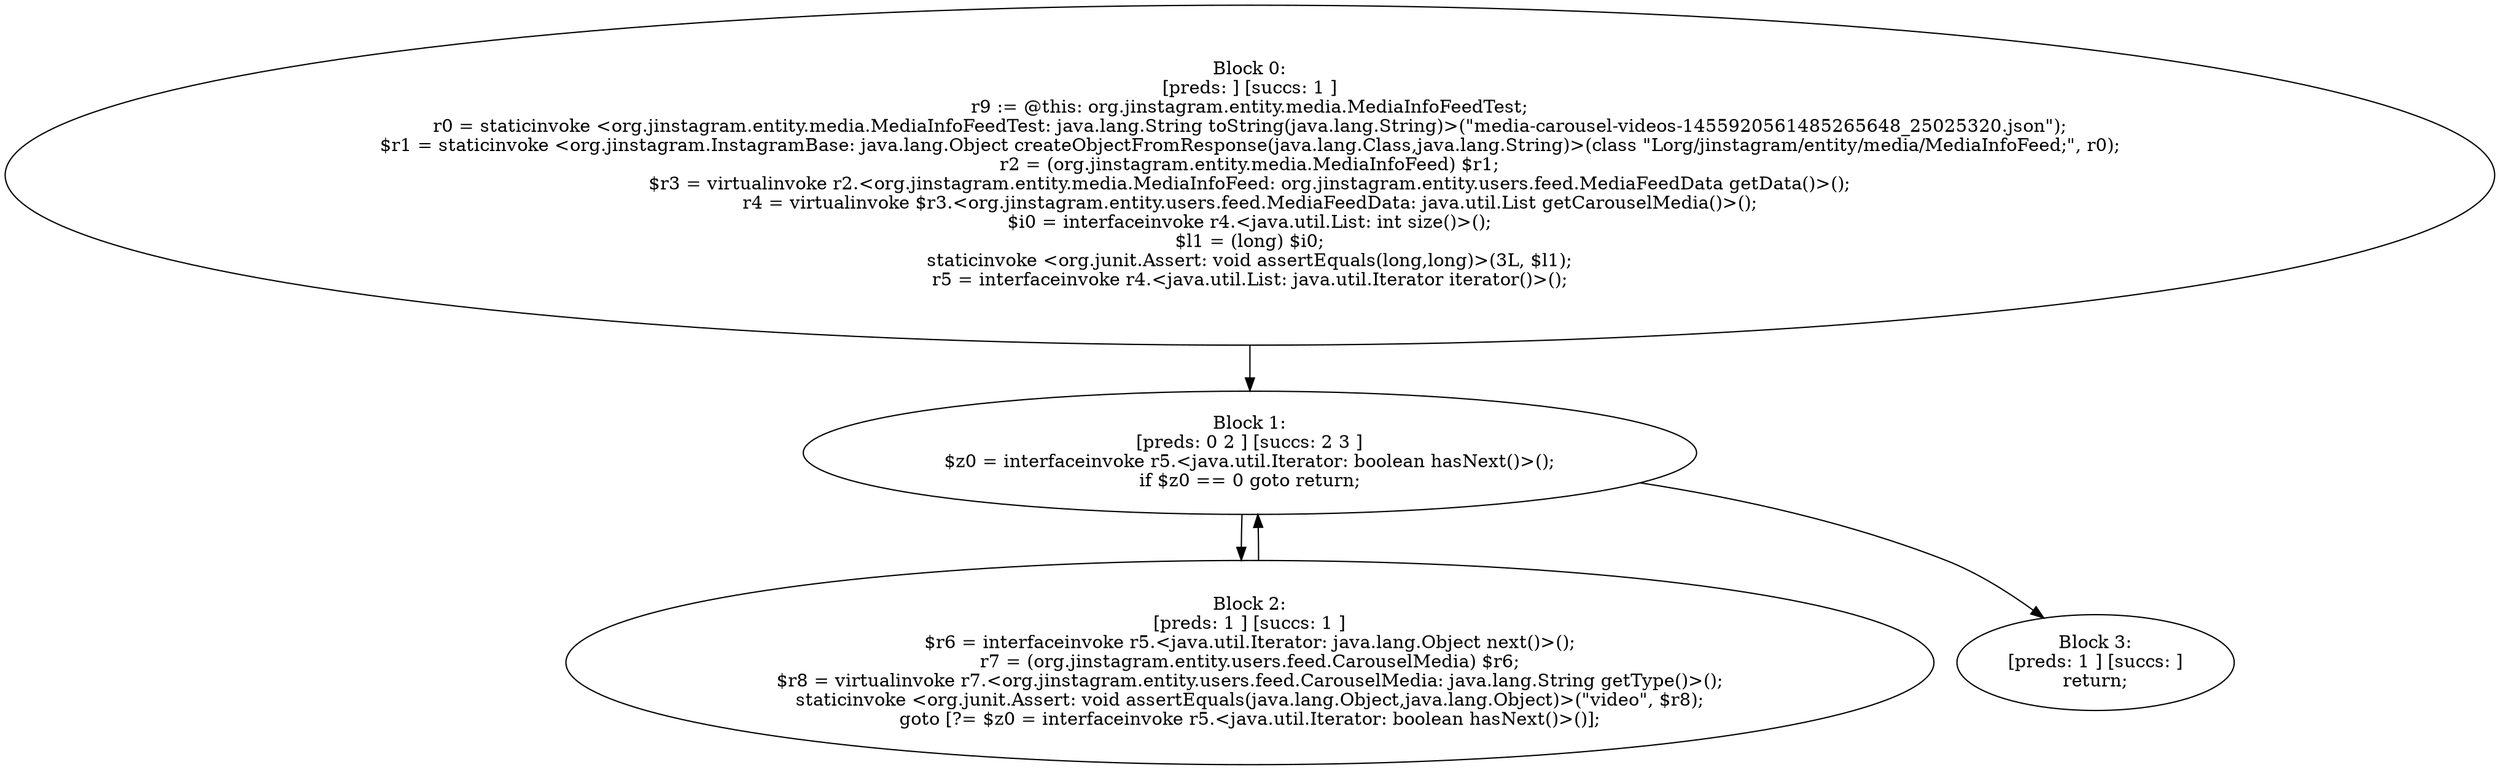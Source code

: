 digraph "unitGraph" {
    "Block 0:
[preds: ] [succs: 1 ]
r9 := @this: org.jinstagram.entity.media.MediaInfoFeedTest;
r0 = staticinvoke <org.jinstagram.entity.media.MediaInfoFeedTest: java.lang.String toString(java.lang.String)>(\"media-carousel-videos-1455920561485265648_25025320.json\");
$r1 = staticinvoke <org.jinstagram.InstagramBase: java.lang.Object createObjectFromResponse(java.lang.Class,java.lang.String)>(class \"Lorg/jinstagram/entity/media/MediaInfoFeed;\", r0);
r2 = (org.jinstagram.entity.media.MediaInfoFeed) $r1;
$r3 = virtualinvoke r2.<org.jinstagram.entity.media.MediaInfoFeed: org.jinstagram.entity.users.feed.MediaFeedData getData()>();
r4 = virtualinvoke $r3.<org.jinstagram.entity.users.feed.MediaFeedData: java.util.List getCarouselMedia()>();
$i0 = interfaceinvoke r4.<java.util.List: int size()>();
$l1 = (long) $i0;
staticinvoke <org.junit.Assert: void assertEquals(long,long)>(3L, $l1);
r5 = interfaceinvoke r4.<java.util.List: java.util.Iterator iterator()>();
"
    "Block 1:
[preds: 0 2 ] [succs: 2 3 ]
$z0 = interfaceinvoke r5.<java.util.Iterator: boolean hasNext()>();
if $z0 == 0 goto return;
"
    "Block 2:
[preds: 1 ] [succs: 1 ]
$r6 = interfaceinvoke r5.<java.util.Iterator: java.lang.Object next()>();
r7 = (org.jinstagram.entity.users.feed.CarouselMedia) $r6;
$r8 = virtualinvoke r7.<org.jinstagram.entity.users.feed.CarouselMedia: java.lang.String getType()>();
staticinvoke <org.junit.Assert: void assertEquals(java.lang.Object,java.lang.Object)>(\"video\", $r8);
goto [?= $z0 = interfaceinvoke r5.<java.util.Iterator: boolean hasNext()>()];
"
    "Block 3:
[preds: 1 ] [succs: ]
return;
"
    "Block 0:
[preds: ] [succs: 1 ]
r9 := @this: org.jinstagram.entity.media.MediaInfoFeedTest;
r0 = staticinvoke <org.jinstagram.entity.media.MediaInfoFeedTest: java.lang.String toString(java.lang.String)>(\"media-carousel-videos-1455920561485265648_25025320.json\");
$r1 = staticinvoke <org.jinstagram.InstagramBase: java.lang.Object createObjectFromResponse(java.lang.Class,java.lang.String)>(class \"Lorg/jinstagram/entity/media/MediaInfoFeed;\", r0);
r2 = (org.jinstagram.entity.media.MediaInfoFeed) $r1;
$r3 = virtualinvoke r2.<org.jinstagram.entity.media.MediaInfoFeed: org.jinstagram.entity.users.feed.MediaFeedData getData()>();
r4 = virtualinvoke $r3.<org.jinstagram.entity.users.feed.MediaFeedData: java.util.List getCarouselMedia()>();
$i0 = interfaceinvoke r4.<java.util.List: int size()>();
$l1 = (long) $i0;
staticinvoke <org.junit.Assert: void assertEquals(long,long)>(3L, $l1);
r5 = interfaceinvoke r4.<java.util.List: java.util.Iterator iterator()>();
"->"Block 1:
[preds: 0 2 ] [succs: 2 3 ]
$z0 = interfaceinvoke r5.<java.util.Iterator: boolean hasNext()>();
if $z0 == 0 goto return;
";
    "Block 1:
[preds: 0 2 ] [succs: 2 3 ]
$z0 = interfaceinvoke r5.<java.util.Iterator: boolean hasNext()>();
if $z0 == 0 goto return;
"->"Block 2:
[preds: 1 ] [succs: 1 ]
$r6 = interfaceinvoke r5.<java.util.Iterator: java.lang.Object next()>();
r7 = (org.jinstagram.entity.users.feed.CarouselMedia) $r6;
$r8 = virtualinvoke r7.<org.jinstagram.entity.users.feed.CarouselMedia: java.lang.String getType()>();
staticinvoke <org.junit.Assert: void assertEquals(java.lang.Object,java.lang.Object)>(\"video\", $r8);
goto [?= $z0 = interfaceinvoke r5.<java.util.Iterator: boolean hasNext()>()];
";
    "Block 1:
[preds: 0 2 ] [succs: 2 3 ]
$z0 = interfaceinvoke r5.<java.util.Iterator: boolean hasNext()>();
if $z0 == 0 goto return;
"->"Block 3:
[preds: 1 ] [succs: ]
return;
";
    "Block 2:
[preds: 1 ] [succs: 1 ]
$r6 = interfaceinvoke r5.<java.util.Iterator: java.lang.Object next()>();
r7 = (org.jinstagram.entity.users.feed.CarouselMedia) $r6;
$r8 = virtualinvoke r7.<org.jinstagram.entity.users.feed.CarouselMedia: java.lang.String getType()>();
staticinvoke <org.junit.Assert: void assertEquals(java.lang.Object,java.lang.Object)>(\"video\", $r8);
goto [?= $z0 = interfaceinvoke r5.<java.util.Iterator: boolean hasNext()>()];
"->"Block 1:
[preds: 0 2 ] [succs: 2 3 ]
$z0 = interfaceinvoke r5.<java.util.Iterator: boolean hasNext()>();
if $z0 == 0 goto return;
";
}
